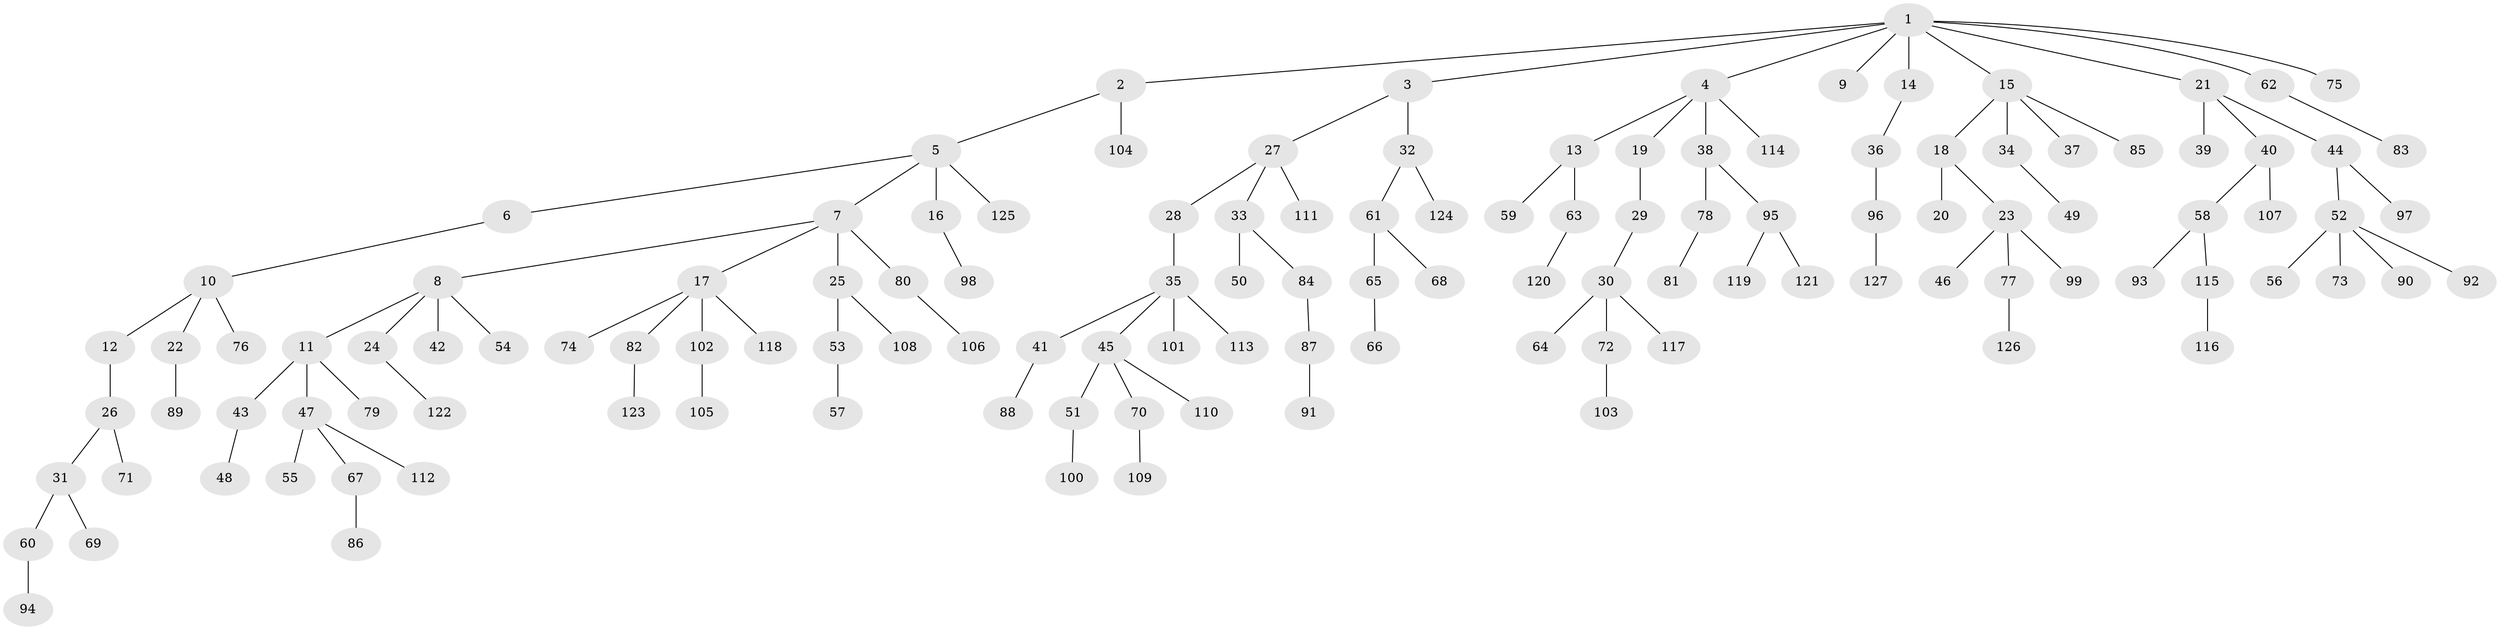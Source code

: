 // Generated by graph-tools (version 1.1) at 2025/26/03/09/25 03:26:31]
// undirected, 127 vertices, 126 edges
graph export_dot {
graph [start="1"]
  node [color=gray90,style=filled];
  1;
  2;
  3;
  4;
  5;
  6;
  7;
  8;
  9;
  10;
  11;
  12;
  13;
  14;
  15;
  16;
  17;
  18;
  19;
  20;
  21;
  22;
  23;
  24;
  25;
  26;
  27;
  28;
  29;
  30;
  31;
  32;
  33;
  34;
  35;
  36;
  37;
  38;
  39;
  40;
  41;
  42;
  43;
  44;
  45;
  46;
  47;
  48;
  49;
  50;
  51;
  52;
  53;
  54;
  55;
  56;
  57;
  58;
  59;
  60;
  61;
  62;
  63;
  64;
  65;
  66;
  67;
  68;
  69;
  70;
  71;
  72;
  73;
  74;
  75;
  76;
  77;
  78;
  79;
  80;
  81;
  82;
  83;
  84;
  85;
  86;
  87;
  88;
  89;
  90;
  91;
  92;
  93;
  94;
  95;
  96;
  97;
  98;
  99;
  100;
  101;
  102;
  103;
  104;
  105;
  106;
  107;
  108;
  109;
  110;
  111;
  112;
  113;
  114;
  115;
  116;
  117;
  118;
  119;
  120;
  121;
  122;
  123;
  124;
  125;
  126;
  127;
  1 -- 2;
  1 -- 3;
  1 -- 4;
  1 -- 9;
  1 -- 14;
  1 -- 15;
  1 -- 21;
  1 -- 62;
  1 -- 75;
  2 -- 5;
  2 -- 104;
  3 -- 27;
  3 -- 32;
  4 -- 13;
  4 -- 19;
  4 -- 38;
  4 -- 114;
  5 -- 6;
  5 -- 7;
  5 -- 16;
  5 -- 125;
  6 -- 10;
  7 -- 8;
  7 -- 17;
  7 -- 25;
  7 -- 80;
  8 -- 11;
  8 -- 24;
  8 -- 42;
  8 -- 54;
  10 -- 12;
  10 -- 22;
  10 -- 76;
  11 -- 43;
  11 -- 47;
  11 -- 79;
  12 -- 26;
  13 -- 59;
  13 -- 63;
  14 -- 36;
  15 -- 18;
  15 -- 34;
  15 -- 37;
  15 -- 85;
  16 -- 98;
  17 -- 74;
  17 -- 82;
  17 -- 102;
  17 -- 118;
  18 -- 20;
  18 -- 23;
  19 -- 29;
  21 -- 39;
  21 -- 40;
  21 -- 44;
  22 -- 89;
  23 -- 46;
  23 -- 77;
  23 -- 99;
  24 -- 122;
  25 -- 53;
  25 -- 108;
  26 -- 31;
  26 -- 71;
  27 -- 28;
  27 -- 33;
  27 -- 111;
  28 -- 35;
  29 -- 30;
  30 -- 64;
  30 -- 72;
  30 -- 117;
  31 -- 60;
  31 -- 69;
  32 -- 61;
  32 -- 124;
  33 -- 50;
  33 -- 84;
  34 -- 49;
  35 -- 41;
  35 -- 45;
  35 -- 101;
  35 -- 113;
  36 -- 96;
  38 -- 78;
  38 -- 95;
  40 -- 58;
  40 -- 107;
  41 -- 88;
  43 -- 48;
  44 -- 52;
  44 -- 97;
  45 -- 51;
  45 -- 70;
  45 -- 110;
  47 -- 55;
  47 -- 67;
  47 -- 112;
  51 -- 100;
  52 -- 56;
  52 -- 73;
  52 -- 90;
  52 -- 92;
  53 -- 57;
  58 -- 93;
  58 -- 115;
  60 -- 94;
  61 -- 65;
  61 -- 68;
  62 -- 83;
  63 -- 120;
  65 -- 66;
  67 -- 86;
  70 -- 109;
  72 -- 103;
  77 -- 126;
  78 -- 81;
  80 -- 106;
  82 -- 123;
  84 -- 87;
  87 -- 91;
  95 -- 119;
  95 -- 121;
  96 -- 127;
  102 -- 105;
  115 -- 116;
}
